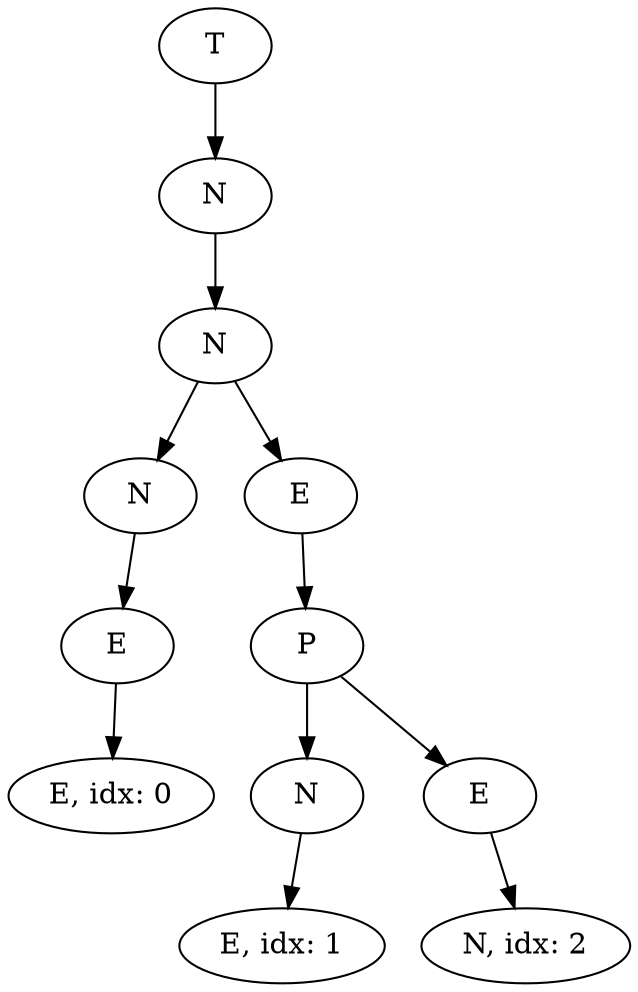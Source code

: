 digraph {
	94004045687232[label="T"];
	94004045687232 -> 94004045687296;
	94004045687296[label="N"];
	94004045687296 -> 94004045687392;
	94004045687392[label="N"];
	94004045687392 -> 94004045687488;
	94004045687488[label="N"];
	94004045687488 -> 94004045687584;
	94004045687584[label="E"];
	94004045687584 -> 94004045687680;
	94004045687680[label="E, idx: 0"];
	94004045687392 -> 94004045687776;
	94004045687776[label="E"];
	94004045687776 -> 94004045687872;
	94004045687872[label="P"];
	94004045687872 -> 94004045687936;
	94004045687936[label="N"];
	94004045687936 -> 94004045688032;
	94004045688032[label="E, idx: 1"];
	94004045687872 -> 94004045688128;
	94004045688128[label="E"];
	94004045688128 -> 94004045688224;
	94004045688224[label="N, idx: 2"];
}